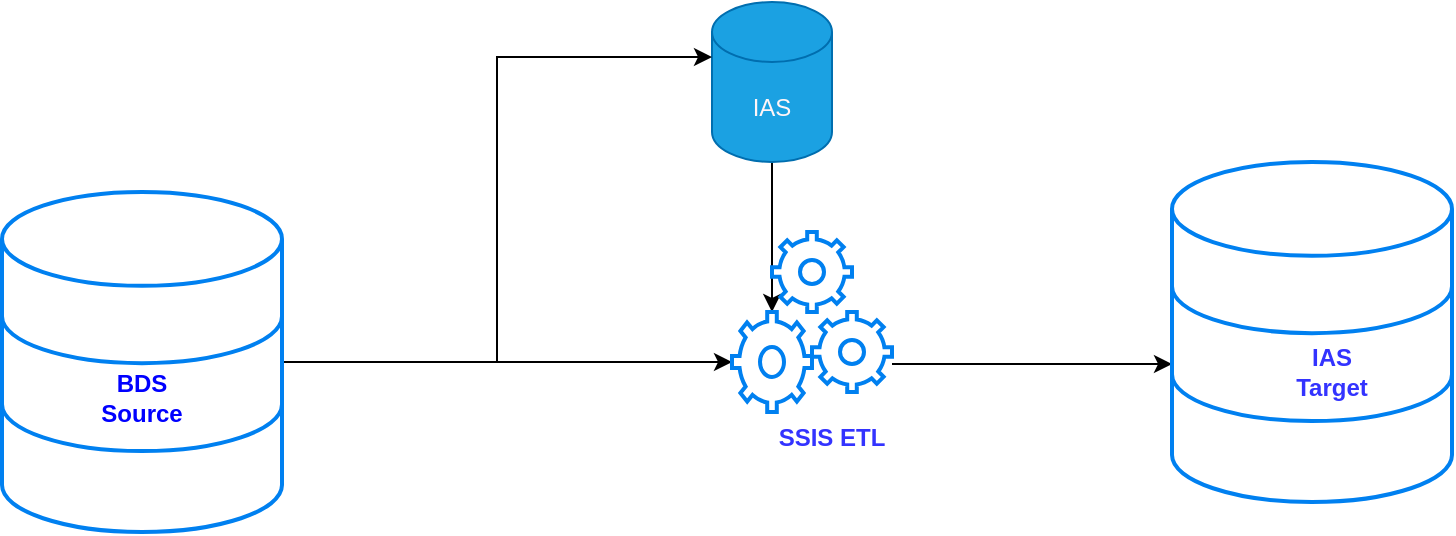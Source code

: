 <mxfile version="14.5.7" type="github">
  <diagram id="-VE1DlsIKemhwOQ85xQe" name="Page-1">
    <mxGraphModel dx="883" dy="1042" grid="1" gridSize="10" guides="1" tooltips="1" connect="1" arrows="1" fold="1" page="1" pageScale="1" pageWidth="850" pageHeight="1100" math="0" shadow="0">
      <root>
        <mxCell id="0" />
        <mxCell id="1" parent="0" />
        <mxCell id="n6P6MmhynRXJax2jx8tK-43" style="edgeStyle=orthogonalEdgeStyle;rounded=0;orthogonalLoop=1;jettySize=auto;html=1;fontColor=#3333FF;" edge="1" parent="1" source="n6P6MmhynRXJax2jx8tK-2" target="n6P6MmhynRXJax2jx8tK-32">
          <mxGeometry relative="1" as="geometry">
            <mxPoint x="480" y="420" as="targetPoint" />
          </mxGeometry>
        </mxCell>
        <mxCell id="n6P6MmhynRXJax2jx8tK-2" value="IAS" style="shape=cylinder3;whiteSpace=wrap;html=1;boundedLbl=1;backgroundOutline=1;size=15;fillColor=#1ba1e2;strokeColor=#006EAF;fontColor=#FFF5F7;" vertex="1" parent="1">
          <mxGeometry x="450" y="300" width="60" height="80" as="geometry" />
        </mxCell>
        <mxCell id="n6P6MmhynRXJax2jx8tK-17" value="" style="shape=image;html=1;verticalAlign=top;verticalLabelPosition=bottom;labelBackgroundColor=#ffffff;imageAspect=0;aspect=fixed;image=https://cdn0.iconfinder.com/data/icons/16x16-free-toolbar-icons/16/search_zoom.png;fontColor=#322BFF;" vertex="1" parent="1">
          <mxGeometry x="475" y="315" width="50" height="50" as="geometry" />
        </mxCell>
        <mxCell id="n6P6MmhynRXJax2jx8tK-36" style="edgeStyle=orthogonalEdgeStyle;rounded=0;orthogonalLoop=1;jettySize=auto;html=1;entryX=0;entryY=0.559;entryDx=0;entryDy=0;entryPerimeter=0;fontColor=#FF213F;" edge="1" parent="1">
          <mxGeometry relative="1" as="geometry">
            <mxPoint x="540" y="481.03" as="sourcePoint" />
            <mxPoint x="680" y="481.03" as="targetPoint" />
          </mxGeometry>
        </mxCell>
        <mxCell id="n6P6MmhynRXJax2jx8tK-24" value="" style="html=1;verticalLabelPosition=bottom;align=center;labelBackgroundColor=#ffffff;verticalAlign=top;strokeWidth=2;strokeColor=#0080F0;shadow=0;dashed=0;shape=mxgraph.ios7.icons.settings;fontColor=#322BFF;" vertex="1" parent="1">
          <mxGeometry x="500" y="455" width="40" height="40" as="geometry" />
        </mxCell>
        <mxCell id="n6P6MmhynRXJax2jx8tK-35" style="edgeStyle=orthogonalEdgeStyle;rounded=0;orthogonalLoop=1;jettySize=auto;html=1;fontColor=#FF213F;" edge="1" parent="1" source="n6P6MmhynRXJax2jx8tK-26" target="n6P6MmhynRXJax2jx8tK-32">
          <mxGeometry relative="1" as="geometry" />
        </mxCell>
        <mxCell id="n6P6MmhynRXJax2jx8tK-40" style="edgeStyle=orthogonalEdgeStyle;rounded=0;orthogonalLoop=1;jettySize=auto;html=1;entryX=0;entryY=0;entryDx=0;entryDy=27.5;entryPerimeter=0;fontColor=#3333FF;" edge="1" parent="1" source="n6P6MmhynRXJax2jx8tK-26" target="n6P6MmhynRXJax2jx8tK-2">
          <mxGeometry relative="1" as="geometry" />
        </mxCell>
        <mxCell id="n6P6MmhynRXJax2jx8tK-26" value="" style="html=1;verticalLabelPosition=bottom;align=center;labelBackgroundColor=#ffffff;verticalAlign=top;strokeWidth=2;strokeColor=#0080F0;shadow=0;dashed=0;shape=mxgraph.ios7.icons.data;fontColor=#FF213F;" vertex="1" parent="1">
          <mxGeometry x="95" y="395" width="140" height="170" as="geometry" />
        </mxCell>
        <mxCell id="n6P6MmhynRXJax2jx8tK-29" value="&lt;b&gt;&lt;font color=&quot;#0000ff&quot;&gt;BDS Source&lt;/font&gt;&lt;/b&gt;" style="text;html=1;strokeColor=none;fillColor=none;align=center;verticalAlign=middle;whiteSpace=wrap;rounded=0;fontColor=#FF213F;" vertex="1" parent="1">
          <mxGeometry x="140" y="485" width="50" height="25" as="geometry" />
        </mxCell>
        <mxCell id="n6P6MmhynRXJax2jx8tK-31" value="" style="html=1;verticalLabelPosition=bottom;align=center;labelBackgroundColor=#ffffff;verticalAlign=top;strokeWidth=2;strokeColor=#0080F0;shadow=0;dashed=0;shape=mxgraph.ios7.icons.settings;fontColor=#FF213F;" vertex="1" parent="1">
          <mxGeometry x="480" y="415" width="40" height="40" as="geometry" />
        </mxCell>
        <mxCell id="n6P6MmhynRXJax2jx8tK-32" value="" style="html=1;verticalLabelPosition=bottom;align=center;labelBackgroundColor=#ffffff;verticalAlign=top;strokeWidth=2;strokeColor=#0080F0;shadow=0;dashed=0;shape=mxgraph.ios7.icons.settings;fontColor=#FF213F;direction=south;" vertex="1" parent="1">
          <mxGeometry x="460" y="455" width="40" height="50" as="geometry" />
        </mxCell>
        <mxCell id="n6P6MmhynRXJax2jx8tK-33" value="" style="html=1;verticalLabelPosition=bottom;align=center;labelBackgroundColor=#ffffff;verticalAlign=top;strokeWidth=2;strokeColor=#0080F0;shadow=0;dashed=0;shape=mxgraph.ios7.icons.data;fontColor=#FF213F;" vertex="1" parent="1">
          <mxGeometry x="680" y="380" width="140" height="170" as="geometry" />
        </mxCell>
        <mxCell id="n6P6MmhynRXJax2jx8tK-37" value="IAS Target" style="text;html=1;align=center;verticalAlign=middle;whiteSpace=wrap;rounded=0;fontColor=#3333FF;fontStyle=1" vertex="1" parent="1">
          <mxGeometry x="740" y="475" width="40" height="20" as="geometry" />
        </mxCell>
        <mxCell id="n6P6MmhynRXJax2jx8tK-38" value="&lt;b&gt;SSIS ETL&lt;/b&gt;" style="text;html=1;strokeColor=none;fillColor=none;align=center;verticalAlign=middle;whiteSpace=wrap;rounded=0;fontColor=#3333FF;" vertex="1" parent="1">
          <mxGeometry x="450" y="495" width="120" height="45" as="geometry" />
        </mxCell>
      </root>
    </mxGraphModel>
  </diagram>
</mxfile>
